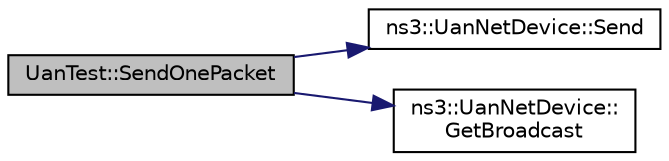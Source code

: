 digraph "UanTest::SendOnePacket"
{
  edge [fontname="Helvetica",fontsize="10",labelfontname="Helvetica",labelfontsize="10"];
  node [fontname="Helvetica",fontsize="10",shape=record];
  rankdir="LR";
  Node1 [label="UanTest::SendOnePacket",height=0.2,width=0.4,color="black", fillcolor="grey75", style="filled", fontcolor="black"];
  Node1 -> Node2 [color="midnightblue",fontsize="10",style="solid"];
  Node2 [label="ns3::UanNetDevice::Send",height=0.2,width=0.4,color="black", fillcolor="white", style="filled",URL="$d3/d57/classns3_1_1UanNetDevice.html#aca7865bf58e980106b68a177d41d346b"];
  Node1 -> Node3 [color="midnightblue",fontsize="10",style="solid"];
  Node3 [label="ns3::UanNetDevice::\lGetBroadcast",height=0.2,width=0.4,color="black", fillcolor="white", style="filled",URL="$d3/d57/classns3_1_1UanNetDevice.html#a0a7b435a96c84f3ad394df300946a5af"];
}
